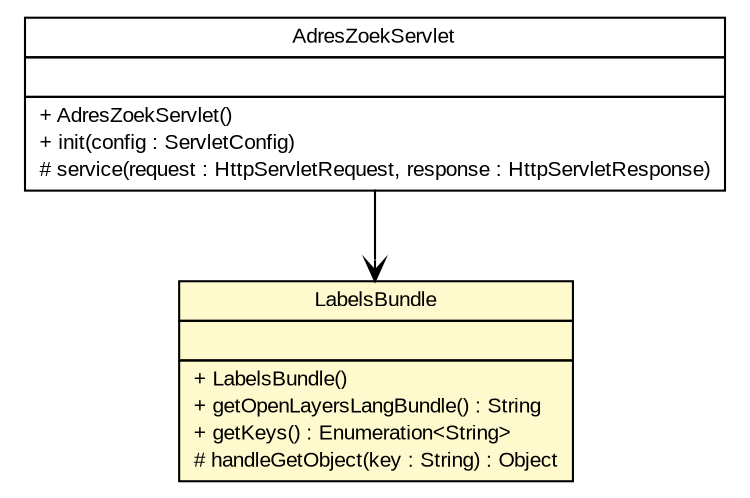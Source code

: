 #!/usr/local/bin/dot
#
# Class diagram 
# Generated by UMLGraph version R5_6 (http://www.umlgraph.org/)
#

digraph G {
	edge [fontname="arial",fontsize=10,labelfontname="arial",labelfontsize=10];
	node [fontname="arial",fontsize=10,shape=plaintext];
	nodesep=0.25;
	ranksep=0.5;
	// nl.mineleni.cbsviewer.servlet.gazetteer.AdresZoekServlet
	c1766 [label=<<table title="nl.mineleni.cbsviewer.servlet.gazetteer.AdresZoekServlet" border="0" cellborder="1" cellspacing="0" cellpadding="2" port="p" href="../servlet/gazetteer/AdresZoekServlet.html">
		<tr><td><table border="0" cellspacing="0" cellpadding="1">
<tr><td align="center" balign="center"> AdresZoekServlet </td></tr>
		</table></td></tr>
		<tr><td><table border="0" cellspacing="0" cellpadding="1">
<tr><td align="left" balign="left">  </td></tr>
		</table></td></tr>
		<tr><td><table border="0" cellspacing="0" cellpadding="1">
<tr><td align="left" balign="left"> + AdresZoekServlet() </td></tr>
<tr><td align="left" balign="left"> + init(config : ServletConfig) </td></tr>
<tr><td align="left" balign="left"> # service(request : HttpServletRequest, response : HttpServletResponse) </td></tr>
		</table></td></tr>
		</table>>, URL="../servlet/gazetteer/AdresZoekServlet.html", fontname="arial", fontcolor="black", fontsize=10.0];
	// nl.mineleni.cbsviewer.util.LabelsBundle
	c1785 [label=<<table title="nl.mineleni.cbsviewer.util.LabelsBundle" border="0" cellborder="1" cellspacing="0" cellpadding="2" port="p" bgcolor="lemonChiffon" href="./LabelsBundle.html">
		<tr><td><table border="0" cellspacing="0" cellpadding="1">
<tr><td align="center" balign="center"> LabelsBundle </td></tr>
		</table></td></tr>
		<tr><td><table border="0" cellspacing="0" cellpadding="1">
<tr><td align="left" balign="left">  </td></tr>
		</table></td></tr>
		<tr><td><table border="0" cellspacing="0" cellpadding="1">
<tr><td align="left" balign="left"> + LabelsBundle() </td></tr>
<tr><td align="left" balign="left"> + getOpenLayersLangBundle() : String </td></tr>
<tr><td align="left" balign="left"> + getKeys() : Enumeration&lt;String&gt; </td></tr>
<tr><td align="left" balign="left"> # handleGetObject(key : String) : Object </td></tr>
		</table></td></tr>
		</table>>, URL="./LabelsBundle.html", fontname="arial", fontcolor="black", fontsize=10.0];
	// nl.mineleni.cbsviewer.servlet.gazetteer.AdresZoekServlet NAVASSOC nl.mineleni.cbsviewer.util.LabelsBundle
	c1766:p -> c1785:p [taillabel="", label="", headlabel="", fontname="arial", fontcolor="black", fontsize=10.0, color="black", arrowhead=open];
}

